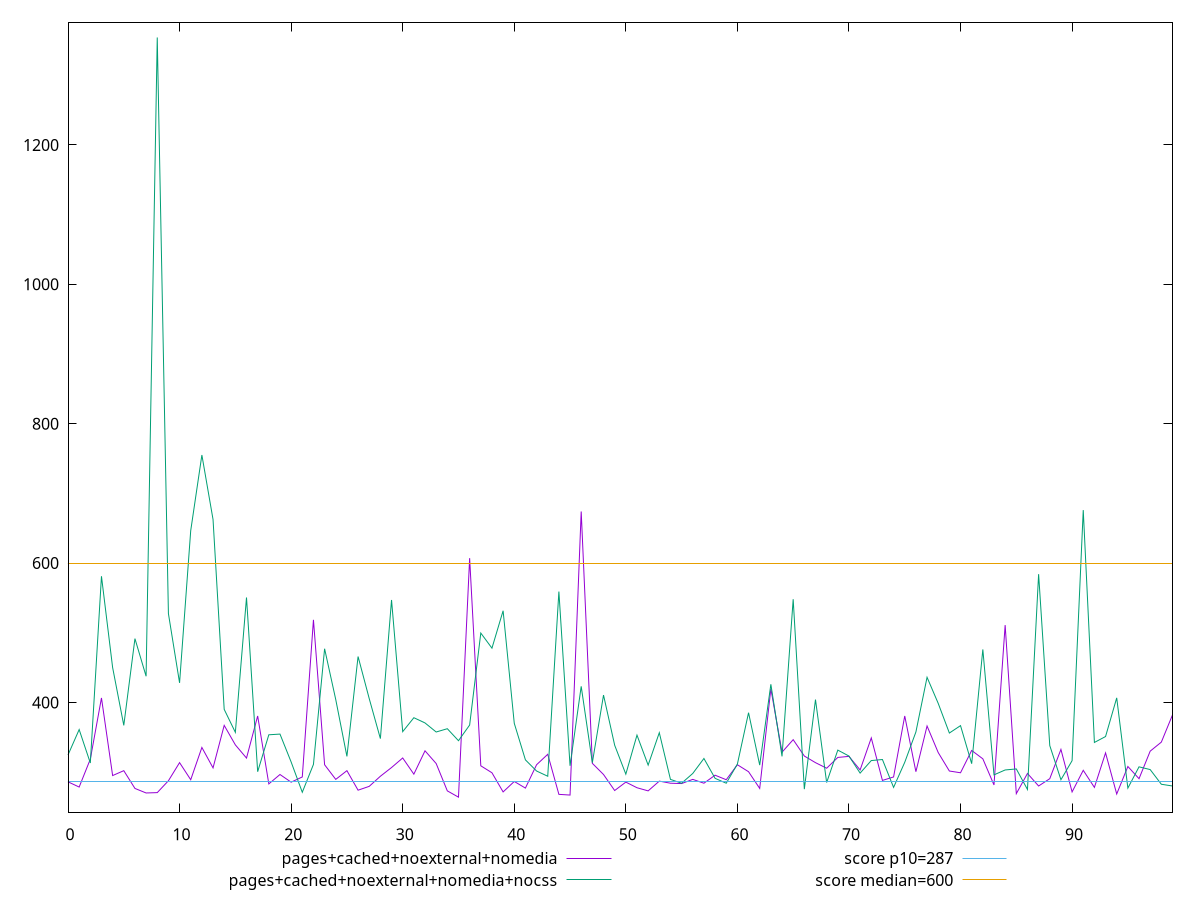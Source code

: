 reset

$pagesCachedNoexternalNomedia <<EOF
0 286
1 278.5
2 318.5
3 406.3894999999993
4 294.9820000000009
5 302
6 276.5
7 270
8 270.4999999999982
9 287.5
10 313.54949999999917
11 289
12 335.3299999999999
13 306
14 367
15 339
16 320.08500000000004
17 380.5
18 283
19 296.5
20 285.5
21 293
22 518.5
23 310.5
24 289.5
25 302
26 273.9999999999982
27 279.5
28 293.9999999999991
29 306.5
30 320.22450000000026
31 297
32 330.5
33 312.2439999999999
34 273
35 264
36 607
37 309
38 299
39 271.5
40 286.5
41 277
42 310.5
43 325.5
44 268.0000000000009
45 267.0000000000018
46 673.9999999999991
47 312.5
48 296.5
49 273.4999999999991
50 285.59699999999907
51 277.5
52 273
53 287
54 284.0000000000018
55 283.5
56 289.5
57 284
58 295.5
59 289
60 310.5
61 300.5
62 276.5
63 419.5
64 328.5
65 346.5
66 323
67 313.5
68 305.5
69 321
70 322.5
71 303
72 349
73 287.9999999999982
74 293
75 380.5
76 300.5
77 366.1225000000004
78 328
79 301.5
80 299
81 331
82 319
83 281.5
84 510.9175000000005
85 269
86 298
87 280
88 290.5
89 332.5
90 271.5
91 302.5
92 278.0000000000018
93 327.5000000000009
94 268.4999999999991
95 308
96 290.5
97 330
98 343
99 382
EOF

$pagesCachedNoexternalNomediaNocss <<EOF
0 324.5
1 361
2 313
3 581
4 450
5 367
6 491.4999999999982
7 437.5
8 1354.212
9 527.5
10 427.9999999999991
11 646.5
12 755.0000000000009
13 662.5
14 390.0000000000018
15 357
16 550.5
17 300.5
18 353.5
19 354.5
20 314.5
21 271
22 311
23 477
24 404
25 322.5
26 465.7945000000002
27 405.39300000000094
28 348
29 546.9599999999991
30 358
31 378
32 370.5
33 357.5
34 362.2069999999994
35 345
36 367.5
37 499.5
38 477.8170000000009
39 531.5
40 370
41 317.5
42 301.5
43 294
44 559
45 309
46 423
47 313.5
48 410.5
49 338.5
50 297
51 353
52 310
53 356.5
54 289.4999999999991
55 284
56 298
57 319.5
58 291
59 284
60 311.5
61 385.1875
62 310
63 426
64 322.5
65 548
66 275.4999999999991
67 404
68 285.0000000000009
69 331.4999999999982
70 323
71 298.5
72 316.5000000000009
73 318
74 278
75 313.9999999999982
76 357.5
77 436
78 398.56300000000283
79 356
80 366.64699999999993
81 312
82 476
83 296
84 303
85 304.5
86 275
87 584
88 338
89 289
90 316.35099999999784
91 676
92 342.5
93 351
94 406.5
95 277
96 307.5
97 303.56850000000304
98 282.5
99 280.0000000000018
EOF

set key outside below
set xrange [0:99]
set yrange [242.19576:1376.01624]
set trange [242.19576:1376.01624]
set terminal svg size 640, 520 enhanced background rgb 'white'
set output "reprap/total-blocking-time/comparison/line/3_vs_4.svg"

plot $pagesCachedNoexternalNomedia title "pages+cached+noexternal+nomedia" with line, \
     $pagesCachedNoexternalNomediaNocss title "pages+cached+noexternal+nomedia+nocss" with line, \
     287 title "score p10=287", \
     600 title "score median=600"

reset
